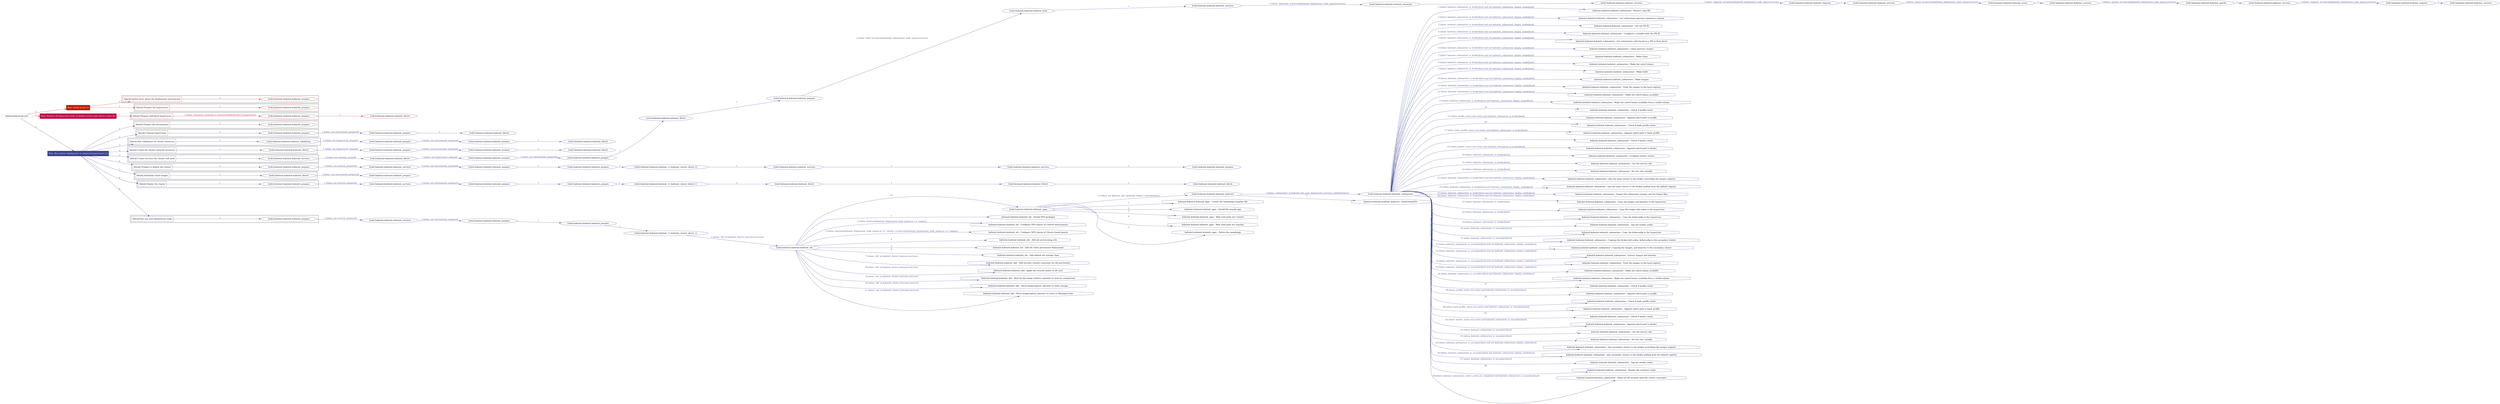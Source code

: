 digraph {
	graph [concentrate=true ordering=in rankdir=LR ratio=fill]
	edge [esep=5 sep=10]
	"kubeinit/playbook.yml" [id=root_node style=dotted]
	play_4885a6a7 [label="Play: Initial setup (1)" color="#c41a08" fontcolor="#ffffff" id=play_4885a6a7 shape=box style=filled tooltip=localhost]
	"kubeinit/playbook.yml" -> play_4885a6a7 [label="1 " color="#c41a08" fontcolor="#c41a08" id=edge_eefbef2d labeltooltip="1 " tooltip="1 "]
	subgraph "kubeinit.kubeinit.kubeinit_prepare" {
		role_62457ce1 [label="[role] kubeinit.kubeinit.kubeinit_prepare" color="#c41a08" id=role_62457ce1 tooltip="kubeinit.kubeinit.kubeinit_prepare"]
	}
	subgraph "kubeinit.kubeinit.kubeinit_prepare" {
		role_7fd44998 [label="[role] kubeinit.kubeinit.kubeinit_prepare" color="#c41a08" id=role_7fd44998 tooltip="kubeinit.kubeinit.kubeinit_prepare"]
	}
	subgraph "Play: Initial setup (1)" {
		play_4885a6a7 -> block_0ab85f4b [label=1 color="#c41a08" fontcolor="#c41a08" id=edge_c2ba2bc7 labeltooltip=1 tooltip=1]
		subgraph cluster_block_0ab85f4b {
			block_0ab85f4b [label="[block] Gather facts about the deployment environment" color="#c41a08" id=block_0ab85f4b labeltooltip="Gather facts about the deployment environment" shape=box tooltip="Gather facts about the deployment environment"]
			block_0ab85f4b -> role_62457ce1 [label="1 " color="#c41a08" fontcolor="#c41a08" id=edge_e8f9a7a1 labeltooltip="1 " tooltip="1 "]
		}
		play_4885a6a7 -> block_87bdbcb9 [label=2 color="#c41a08" fontcolor="#c41a08" id=edge_a642b456 labeltooltip=2 tooltip=2]
		subgraph cluster_block_87bdbcb9 {
			block_87bdbcb9 [label="[block] Prepare the hypervisors" color="#c41a08" id=block_87bdbcb9 labeltooltip="Prepare the hypervisors" shape=box tooltip="Prepare the hypervisors"]
			block_87bdbcb9 -> role_7fd44998 [label="1 " color="#c41a08" fontcolor="#c41a08" id=edge_c61f481f labeltooltip="1 " tooltip="1 "]
		}
	}
	play_2a9528cc [label="Play: Prepare all hypervisor hosts to deploy service and cluster nodes (0)" color="#c00c48" fontcolor="#ffffff" id=play_2a9528cc shape=box style=filled tooltip="Play: Prepare all hypervisor hosts to deploy service and cluster nodes (0)"]
	"kubeinit/playbook.yml" -> play_2a9528cc [label="2 " color="#c00c48" fontcolor="#c00c48" id=edge_fcbfdd30 labeltooltip="2 " tooltip="2 "]
	subgraph "kubeinit.kubeinit.kubeinit_libvirt" {
		role_5cea35e1 [label="[role] kubeinit.kubeinit.kubeinit_libvirt" color="#c00c48" id=role_5cea35e1 tooltip="kubeinit.kubeinit.kubeinit_libvirt"]
	}
	subgraph "kubeinit.kubeinit.kubeinit_prepare" {
		role_7405c740 [label="[role] kubeinit.kubeinit.kubeinit_prepare" color="#c00c48" id=role_7405c740 tooltip="kubeinit.kubeinit.kubeinit_prepare"]
		role_7405c740 -> role_5cea35e1 [label="1 " color="#c00c48" fontcolor="#c00c48" id=edge_76957911 labeltooltip="1 " tooltip="1 "]
	}
	subgraph "Play: Prepare all hypervisor hosts to deploy service and cluster nodes (0)" {
		play_2a9528cc -> block_92250f14 [label=1 color="#c00c48" fontcolor="#c00c48" id=edge_c8fd99b4 labeltooltip=1 tooltip=1]
		subgraph cluster_block_92250f14 {
			block_92250f14 [label="[block] Prepare individual hypervisors" color="#c00c48" id=block_92250f14 labeltooltip="Prepare individual hypervisors" shape=box tooltip="Prepare individual hypervisors"]
			block_92250f14 -> role_7405c740 [label="1 [when: inventory_hostname in hostvars['kubeinit-facts'].hypervisors]" color="#c00c48" fontcolor="#c00c48" id=edge_91960c81 labeltooltip="1 [when: inventory_hostname in hostvars['kubeinit-facts'].hypervisors]" tooltip="1 [when: inventory_hostname in hostvars['kubeinit-facts'].hypervisors]"]
		}
	}
	play_63b3259f [label="Play: Run cluster deployment on prepared hypervisors (1)" color="#3e418e" fontcolor="#ffffff" id=play_63b3259f shape=box style=filled tooltip=localhost]
	"kubeinit/playbook.yml" -> play_63b3259f [label="3 " color="#3e418e" fontcolor="#3e418e" id=edge_a663a265 labeltooltip="3 " tooltip="3 "]
	subgraph "kubeinit.kubeinit.kubeinit_prepare" {
		role_f476e305 [label="[role] kubeinit.kubeinit.kubeinit_prepare" color="#3e418e" id=role_f476e305 tooltip="kubeinit.kubeinit.kubeinit_prepare"]
	}
	subgraph "kubeinit.kubeinit.kubeinit_libvirt" {
		role_6b2a2ba2 [label="[role] kubeinit.kubeinit.kubeinit_libvirt" color="#3e418e" id=role_6b2a2ba2 tooltip="kubeinit.kubeinit.kubeinit_libvirt"]
	}
	subgraph "kubeinit.kubeinit.kubeinit_prepare" {
		role_2205c229 [label="[role] kubeinit.kubeinit.kubeinit_prepare" color="#3e418e" id=role_2205c229 tooltip="kubeinit.kubeinit.kubeinit_prepare"]
		role_2205c229 -> role_6b2a2ba2 [label="1 " color="#3e418e" fontcolor="#3e418e" id=edge_70d58530 labeltooltip="1 " tooltip="1 "]
	}
	subgraph "kubeinit.kubeinit.kubeinit_prepare" {
		role_f4ccc7d3 [label="[role] kubeinit.kubeinit.kubeinit_prepare" color="#3e418e" id=role_f4ccc7d3 tooltip="kubeinit.kubeinit.kubeinit_prepare"]
		role_f4ccc7d3 -> role_2205c229 [label="1 [when: not environment_prepared]" color="#3e418e" fontcolor="#3e418e" id=edge_2407f02c labeltooltip="1 [when: not environment_prepared]" tooltip="1 [when: not environment_prepared]"]
	}
	subgraph "kubeinit.kubeinit.kubeinit_libvirt" {
		role_d00ccbd7 [label="[role] kubeinit.kubeinit.kubeinit_libvirt" color="#3e418e" id=role_d00ccbd7 tooltip="kubeinit.kubeinit.kubeinit_libvirt"]
	}
	subgraph "kubeinit.kubeinit.kubeinit_prepare" {
		role_72b0b1e8 [label="[role] kubeinit.kubeinit.kubeinit_prepare" color="#3e418e" id=role_72b0b1e8 tooltip="kubeinit.kubeinit.kubeinit_prepare"]
		role_72b0b1e8 -> role_d00ccbd7 [label="1 " color="#3e418e" fontcolor="#3e418e" id=edge_91eac6d8 labeltooltip="1 " tooltip="1 "]
	}
	subgraph "kubeinit.kubeinit.kubeinit_prepare" {
		role_0d6e54f4 [label="[role] kubeinit.kubeinit.kubeinit_prepare" color="#3e418e" id=role_0d6e54f4 tooltip="kubeinit.kubeinit.kubeinit_prepare"]
		role_0d6e54f4 -> role_72b0b1e8 [label="1 [when: not environment_prepared]" color="#3e418e" fontcolor="#3e418e" id=edge_16235657 labeltooltip="1 [when: not environment_prepared]" tooltip="1 [when: not environment_prepared]"]
	}
	subgraph "kubeinit.kubeinit.kubeinit_validations" {
		role_97f6575f [label="[role] kubeinit.kubeinit.kubeinit_validations" color="#3e418e" id=role_97f6575f tooltip="kubeinit.kubeinit.kubeinit_validations"]
		role_97f6575f -> role_0d6e54f4 [label="1 [when: not hypervisors_cleaned]" color="#3e418e" fontcolor="#3e418e" id=edge_e83fc972 labeltooltip="1 [when: not hypervisors_cleaned]" tooltip="1 [when: not hypervisors_cleaned]"]
	}
	subgraph "kubeinit.kubeinit.kubeinit_libvirt" {
		role_2fb72cfe [label="[role] kubeinit.kubeinit.kubeinit_libvirt" color="#3e418e" id=role_2fb72cfe tooltip="kubeinit.kubeinit.kubeinit_libvirt"]
	}
	subgraph "kubeinit.kubeinit.kubeinit_prepare" {
		role_6df89145 [label="[role] kubeinit.kubeinit.kubeinit_prepare" color="#3e418e" id=role_6df89145 tooltip="kubeinit.kubeinit.kubeinit_prepare"]
		role_6df89145 -> role_2fb72cfe [label="1 " color="#3e418e" fontcolor="#3e418e" id=edge_7589895c labeltooltip="1 " tooltip="1 "]
	}
	subgraph "kubeinit.kubeinit.kubeinit_prepare" {
		role_496debd2 [label="[role] kubeinit.kubeinit.kubeinit_prepare" color="#3e418e" id=role_496debd2 tooltip="kubeinit.kubeinit.kubeinit_prepare"]
		role_496debd2 -> role_6df89145 [label="1 [when: not environment_prepared]" color="#3e418e" fontcolor="#3e418e" id=edge_7e8be154 labeltooltip="1 [when: not environment_prepared]" tooltip="1 [when: not environment_prepared]"]
	}
	subgraph "kubeinit.kubeinit.kubeinit_libvirt" {
		role_a05a9e9d [label="[role] kubeinit.kubeinit.kubeinit_libvirt" color="#3e418e" id=role_a05a9e9d tooltip="kubeinit.kubeinit.kubeinit_libvirt"]
		role_a05a9e9d -> role_496debd2 [label="1 [when: not hypervisors_cleaned]" color="#3e418e" fontcolor="#3e418e" id=edge_3cf8a474 labeltooltip="1 [when: not hypervisors_cleaned]" tooltip="1 [when: not hypervisors_cleaned]"]
	}
	subgraph "kubeinit.kubeinit.kubeinit_services" {
		role_c943fd8d [label="[role] kubeinit.kubeinit.kubeinit_services" color="#3e418e" id=role_c943fd8d tooltip="kubeinit.kubeinit.kubeinit_services"]
	}
	subgraph "kubeinit.kubeinit.kubeinit_registry" {
		role_f0657025 [label="[role] kubeinit.kubeinit.kubeinit_registry" color="#3e418e" id=role_f0657025 tooltip="kubeinit.kubeinit.kubeinit_registry"]
		role_f0657025 -> role_c943fd8d [label="1 " color="#3e418e" fontcolor="#3e418e" id=edge_ab38af5a labeltooltip="1 " tooltip="1 "]
	}
	subgraph "kubeinit.kubeinit.kubeinit_services" {
		role_aa163a24 [label="[role] kubeinit.kubeinit.kubeinit_services" color="#3e418e" id=role_aa163a24 tooltip="kubeinit.kubeinit.kubeinit_services"]
		role_aa163a24 -> role_f0657025 [label="1 [when: 'registry' in hostvars[kubeinit_deployment_node_name].services]" color="#3e418e" fontcolor="#3e418e" id=edge_dc91b588 labeltooltip="1 [when: 'registry' in hostvars[kubeinit_deployment_node_name].services]" tooltip="1 [when: 'registry' in hostvars[kubeinit_deployment_node_name].services]"]
	}
	subgraph "kubeinit.kubeinit.kubeinit_apache" {
		role_bbb2be03 [label="[role] kubeinit.kubeinit.kubeinit_apache" color="#3e418e" id=role_bbb2be03 tooltip="kubeinit.kubeinit.kubeinit_apache"]
		role_bbb2be03 -> role_aa163a24 [label="1 " color="#3e418e" fontcolor="#3e418e" id=edge_c7b952da labeltooltip="1 " tooltip="1 "]
	}
	subgraph "kubeinit.kubeinit.kubeinit_services" {
		role_5fb061b7 [label="[role] kubeinit.kubeinit.kubeinit_services" color="#3e418e" id=role_5fb061b7 tooltip="kubeinit.kubeinit.kubeinit_services"]
		role_5fb061b7 -> role_bbb2be03 [label="1 [when: 'apache' in hostvars[kubeinit_deployment_node_name].services]" color="#3e418e" fontcolor="#3e418e" id=edge_d747b972 labeltooltip="1 [when: 'apache' in hostvars[kubeinit_deployment_node_name].services]" tooltip="1 [when: 'apache' in hostvars[kubeinit_deployment_node_name].services]"]
	}
	subgraph "kubeinit.kubeinit.kubeinit_nexus" {
		role_d887ac38 [label="[role] kubeinit.kubeinit.kubeinit_nexus" color="#3e418e" id=role_d887ac38 tooltip="kubeinit.kubeinit.kubeinit_nexus"]
		role_d887ac38 -> role_5fb061b7 [label="1 " color="#3e418e" fontcolor="#3e418e" id=edge_03f88082 labeltooltip="1 " tooltip="1 "]
	}
	subgraph "kubeinit.kubeinit.kubeinit_services" {
		role_b0671910 [label="[role] kubeinit.kubeinit.kubeinit_services" color="#3e418e" id=role_b0671910 tooltip="kubeinit.kubeinit.kubeinit_services"]
		role_b0671910 -> role_d887ac38 [label="1 [when: 'nexus' in hostvars[kubeinit_deployment_node_name].services]" color="#3e418e" fontcolor="#3e418e" id=edge_95b28b1d labeltooltip="1 [when: 'nexus' in hostvars[kubeinit_deployment_node_name].services]" tooltip="1 [when: 'nexus' in hostvars[kubeinit_deployment_node_name].services]"]
	}
	subgraph "kubeinit.kubeinit.kubeinit_haproxy" {
		role_f1c09d63 [label="[role] kubeinit.kubeinit.kubeinit_haproxy" color="#3e418e" id=role_f1c09d63 tooltip="kubeinit.kubeinit.kubeinit_haproxy"]
		role_f1c09d63 -> role_b0671910 [label="1 " color="#3e418e" fontcolor="#3e418e" id=edge_c1852c4d labeltooltip="1 " tooltip="1 "]
	}
	subgraph "kubeinit.kubeinit.kubeinit_services" {
		role_5298908b [label="[role] kubeinit.kubeinit.kubeinit_services" color="#3e418e" id=role_5298908b tooltip="kubeinit.kubeinit.kubeinit_services"]
		role_5298908b -> role_f1c09d63 [label="1 [when: 'haproxy' in hostvars[kubeinit_deployment_node_name].services]" color="#3e418e" fontcolor="#3e418e" id=edge_c5101bdd labeltooltip="1 [when: 'haproxy' in hostvars[kubeinit_deployment_node_name].services]" tooltip="1 [when: 'haproxy' in hostvars[kubeinit_deployment_node_name].services]"]
	}
	subgraph "kubeinit.kubeinit.kubeinit_dnsmasq" {
		role_509da442 [label="[role] kubeinit.kubeinit.kubeinit_dnsmasq" color="#3e418e" id=role_509da442 tooltip="kubeinit.kubeinit.kubeinit_dnsmasq"]
		role_509da442 -> role_5298908b [label="1 " color="#3e418e" fontcolor="#3e418e" id=edge_923b1054 labeltooltip="1 " tooltip="1 "]
	}
	subgraph "kubeinit.kubeinit.kubeinit_services" {
		role_a73340e3 [label="[role] kubeinit.kubeinit.kubeinit_services" color="#3e418e" id=role_a73340e3 tooltip="kubeinit.kubeinit.kubeinit_services"]
		role_a73340e3 -> role_509da442 [label="1 [when: 'dnsmasq' in hostvars[kubeinit_deployment_node_name].services]" color="#3e418e" fontcolor="#3e418e" id=edge_be56f15d labeltooltip="1 [when: 'dnsmasq' in hostvars[kubeinit_deployment_node_name].services]" tooltip="1 [when: 'dnsmasq' in hostvars[kubeinit_deployment_node_name].services]"]
	}
	subgraph "kubeinit.kubeinit.kubeinit_bind" {
		role_abc8ebf2 [label="[role] kubeinit.kubeinit.kubeinit_bind" color="#3e418e" id=role_abc8ebf2 tooltip="kubeinit.kubeinit.kubeinit_bind"]
		role_abc8ebf2 -> role_a73340e3 [label="1 " color="#3e418e" fontcolor="#3e418e" id=edge_67ca6296 labeltooltip="1 " tooltip="1 "]
	}
	subgraph "kubeinit.kubeinit.kubeinit_prepare" {
		role_a999a5ac [label="[role] kubeinit.kubeinit.kubeinit_prepare" color="#3e418e" id=role_a999a5ac tooltip="kubeinit.kubeinit.kubeinit_prepare"]
		role_a999a5ac -> role_abc8ebf2 [label="1 [when: 'bind' in hostvars[kubeinit_deployment_node_name].services]" color="#3e418e" fontcolor="#3e418e" id=edge_5f309908 labeltooltip="1 [when: 'bind' in hostvars[kubeinit_deployment_node_name].services]" tooltip="1 [when: 'bind' in hostvars[kubeinit_deployment_node_name].services]"]
	}
	subgraph "kubeinit.kubeinit.kubeinit_libvirt" {
		role_ba917258 [label="[role] kubeinit.kubeinit.kubeinit_libvirt" color="#3e418e" id=role_ba917258 tooltip="kubeinit.kubeinit.kubeinit_libvirt"]
		role_ba917258 -> role_a999a5ac [label="1 " color="#3e418e" fontcolor="#3e418e" id=edge_7d916f1a labeltooltip="1 " tooltip="1 "]
	}
	subgraph "kubeinit.kubeinit.kubeinit_prepare" {
		role_c9121f37 [label="[role] kubeinit.kubeinit.kubeinit_prepare" color="#3e418e" id=role_c9121f37 tooltip="kubeinit.kubeinit.kubeinit_prepare"]
		role_c9121f37 -> role_ba917258 [label="1 " color="#3e418e" fontcolor="#3e418e" id=edge_f34efaee labeltooltip="1 " tooltip="1 "]
	}
	subgraph "kubeinit.kubeinit.kubeinit_prepare" {
		role_c6875ddb [label="[role] kubeinit.kubeinit.kubeinit_prepare" color="#3e418e" id=role_c6875ddb tooltip="kubeinit.kubeinit.kubeinit_prepare"]
		role_c6875ddb -> role_c9121f37 [label="1 [when: not environment_prepared]" color="#3e418e" fontcolor="#3e418e" id=edge_b5c96422 labeltooltip="1 [when: not environment_prepared]" tooltip="1 [when: not environment_prepared]"]
	}
	subgraph "kubeinit.kubeinit.kubeinit_libvirt" {
		role_2bf2f78b [label="[role] kubeinit.kubeinit.kubeinit_libvirt" color="#3e418e" id=role_2bf2f78b tooltip="kubeinit.kubeinit.kubeinit_libvirt"]
		role_2bf2f78b -> role_c6875ddb [label="1 [when: not hypervisors_cleaned]" color="#3e418e" fontcolor="#3e418e" id=edge_700cf305 labeltooltip="1 [when: not hypervisors_cleaned]" tooltip="1 [when: not hypervisors_cleaned]"]
	}
	subgraph "kubeinit.kubeinit.kubeinit_services" {
		role_ee791116 [label="[role] kubeinit.kubeinit.kubeinit_services" color="#3e418e" id=role_ee791116 tooltip="kubeinit.kubeinit.kubeinit_services"]
		role_ee791116 -> role_2bf2f78b [label="1 [when: not network_created]" color="#3e418e" fontcolor="#3e418e" id=edge_d787653c labeltooltip="1 [when: not network_created]" tooltip="1 [when: not network_created]"]
	}
	subgraph "kubeinit.kubeinit.kubeinit_prepare" {
		role_0be7ed50 [label="[role] kubeinit.kubeinit.kubeinit_prepare" color="#3e418e" id=role_0be7ed50 tooltip="kubeinit.kubeinit.kubeinit_prepare"]
	}
	subgraph "kubeinit.kubeinit.kubeinit_services" {
		role_f0369c7f [label="[role] kubeinit.kubeinit.kubeinit_services" color="#3e418e" id=role_f0369c7f tooltip="kubeinit.kubeinit.kubeinit_services"]
		role_f0369c7f -> role_0be7ed50 [label="1 " color="#3e418e" fontcolor="#3e418e" id=edge_9880be6a labeltooltip="1 " tooltip="1 "]
	}
	subgraph "kubeinit.kubeinit.kubeinit_services" {
		role_b089f2f8 [label="[role] kubeinit.kubeinit.kubeinit_services" color="#3e418e" id=role_b089f2f8 tooltip="kubeinit.kubeinit.kubeinit_services"]
		role_b089f2f8 -> role_f0369c7f [label="1 " color="#3e418e" fontcolor="#3e418e" id=edge_20bd54e0 labeltooltip="1 " tooltip="1 "]
	}
	subgraph "kubeinit.kubeinit.kubeinit_{{ kubeinit_cluster_distro }}" {
		role_256aa09d [label="[role] kubeinit.kubeinit.kubeinit_{{ kubeinit_cluster_distro }}" color="#3e418e" id=role_256aa09d tooltip="kubeinit.kubeinit.kubeinit_{{ kubeinit_cluster_distro }}"]
		role_256aa09d -> role_b089f2f8 [label="1 " color="#3e418e" fontcolor="#3e418e" id=edge_7de2bf7a labeltooltip="1 " tooltip="1 "]
	}
	subgraph "kubeinit.kubeinit.kubeinit_prepare" {
		role_25734f53 [label="[role] kubeinit.kubeinit.kubeinit_prepare" color="#3e418e" id=role_25734f53 tooltip="kubeinit.kubeinit.kubeinit_prepare"]
		role_25734f53 -> role_256aa09d [label="1 " color="#3e418e" fontcolor="#3e418e" id=edge_0a742a71 labeltooltip="1 " tooltip="1 "]
	}
	subgraph "kubeinit.kubeinit.kubeinit_prepare" {
		role_1dbca2cb [label="[role] kubeinit.kubeinit.kubeinit_prepare" color="#3e418e" id=role_1dbca2cb tooltip="kubeinit.kubeinit.kubeinit_prepare"]
		role_1dbca2cb -> role_25734f53 [label="1 " color="#3e418e" fontcolor="#3e418e" id=edge_2ec1dbc1 labeltooltip="1 " tooltip="1 "]
	}
	subgraph "kubeinit.kubeinit.kubeinit_services" {
		role_d94f60d9 [label="[role] kubeinit.kubeinit.kubeinit_services" color="#3e418e" id=role_d94f60d9 tooltip="kubeinit.kubeinit.kubeinit_services"]
		role_d94f60d9 -> role_1dbca2cb [label="1 [when: not environment_prepared]" color="#3e418e" fontcolor="#3e418e" id=edge_a4860b44 labeltooltip="1 [when: not environment_prepared]" tooltip="1 [when: not environment_prepared]"]
	}
	subgraph "kubeinit.kubeinit.kubeinit_prepare" {
		role_d5c3c53c [label="[role] kubeinit.kubeinit.kubeinit_prepare" color="#3e418e" id=role_d5c3c53c tooltip="kubeinit.kubeinit.kubeinit_prepare"]
		role_d5c3c53c -> role_d94f60d9 [label="1 [when: not services_prepared]" color="#3e418e" fontcolor="#3e418e" id=edge_28532bcf labeltooltip="1 [when: not services_prepared]" tooltip="1 [when: not services_prepared]"]
	}
	subgraph "kubeinit.kubeinit.kubeinit_prepare" {
		role_467beb30 [label="[role] kubeinit.kubeinit.kubeinit_prepare" color="#3e418e" id=role_467beb30 tooltip="kubeinit.kubeinit.kubeinit_prepare"]
	}
	subgraph "kubeinit.kubeinit.kubeinit_libvirt" {
		role_41f66b4b [label="[role] kubeinit.kubeinit.kubeinit_libvirt" color="#3e418e" id=role_41f66b4b tooltip="kubeinit.kubeinit.kubeinit_libvirt"]
		role_41f66b4b -> role_467beb30 [label="1 [when: not environment_prepared]" color="#3e418e" fontcolor="#3e418e" id=edge_80b265a1 labeltooltip="1 [when: not environment_prepared]" tooltip="1 [when: not environment_prepared]"]
	}
	subgraph "kubeinit.kubeinit.kubeinit_libvirt" {
		role_91e39568 [label="[role] kubeinit.kubeinit.kubeinit_libvirt" color="#3e418e" id=role_91e39568 tooltip="kubeinit.kubeinit.kubeinit_libvirt"]
	}
	subgraph "kubeinit.kubeinit.kubeinit_libvirt" {
		role_915b49b8 [label="[role] kubeinit.kubeinit.kubeinit_libvirt" color="#3e418e" id=role_915b49b8 tooltip="kubeinit.kubeinit.kubeinit_libvirt"]
		role_915b49b8 -> role_91e39568 [label="1 " color="#3e418e" fontcolor="#3e418e" id=edge_c4f9ca69 labeltooltip="1 " tooltip="1 "]
	}
	subgraph "kubeinit.kubeinit.kubeinit_libvirt" {
		role_5bec17cd [label="[role] kubeinit.kubeinit.kubeinit_libvirt" color="#3e418e" id=role_5bec17cd tooltip="kubeinit.kubeinit.kubeinit_libvirt"]
		role_5bec17cd -> role_915b49b8 [label="1 " color="#3e418e" fontcolor="#3e418e" id=edge_87f3a065 labeltooltip="1 " tooltip="1 "]
	}
	subgraph "kubeinit.kubeinit.kubeinit_{{ kubeinit_cluster_distro }}" {
		role_66abbb70 [label="[role] kubeinit.kubeinit.kubeinit_{{ kubeinit_cluster_distro }}" color="#3e418e" id=role_66abbb70 tooltip="kubeinit.kubeinit.kubeinit_{{ kubeinit_cluster_distro }}"]
		role_66abbb70 -> role_5bec17cd [label="1 " color="#3e418e" fontcolor="#3e418e" id=edge_3b09befb labeltooltip="1 " tooltip="1 "]
	}
	subgraph "kubeinit.kubeinit.kubeinit_prepare" {
		role_5700a167 [label="[role] kubeinit.kubeinit.kubeinit_prepare" color="#3e418e" id=role_5700a167 tooltip="kubeinit.kubeinit.kubeinit_prepare"]
		role_5700a167 -> role_66abbb70 [label="1 " color="#3e418e" fontcolor="#3e418e" id=edge_ebf24c29 labeltooltip="1 " tooltip="1 "]
	}
	subgraph "kubeinit.kubeinit.kubeinit_prepare" {
		role_00833a19 [label="[role] kubeinit.kubeinit.kubeinit_prepare" color="#3e418e" id=role_00833a19 tooltip="kubeinit.kubeinit.kubeinit_prepare"]
		role_00833a19 -> role_5700a167 [label="1 " color="#3e418e" fontcolor="#3e418e" id=edge_aac15bf2 labeltooltip="1 " tooltip="1 "]
	}
	subgraph "kubeinit.kubeinit.kubeinit_services" {
		role_cedf95b9 [label="[role] kubeinit.kubeinit.kubeinit_services" color="#3e418e" id=role_cedf95b9 tooltip="kubeinit.kubeinit.kubeinit_services"]
		role_cedf95b9 -> role_00833a19 [label="1 [when: not environment_prepared]" color="#3e418e" fontcolor="#3e418e" id=edge_202fbfc7 labeltooltip="1 [when: not environment_prepared]" tooltip="1 [when: not environment_prepared]"]
	}
	subgraph "kubeinit.kubeinit.kubeinit_prepare" {
		role_f39a4adf [label="[role] kubeinit.kubeinit.kubeinit_prepare" color="#3e418e" id=role_f39a4adf tooltip="kubeinit.kubeinit.kubeinit_prepare"]
		role_f39a4adf -> role_cedf95b9 [label="1 [when: not services_prepared]" color="#3e418e" fontcolor="#3e418e" id=edge_c0ef3302 labeltooltip="1 [when: not services_prepared]" tooltip="1 [when: not services_prepared]"]
	}
	subgraph "kubeinit.kubeinit.kubeinit_submariner" {
		role_bf29f342 [label="[role] kubeinit.kubeinit.kubeinit_submariner" color="#3e418e" id=role_bf29f342 tooltip="kubeinit.kubeinit.kubeinit_submariner"]
		task_ee85e9e8 [label="kubeinit.kubeinit.kubeinit_submariner : Remove repo file" color="#3e418e" id=task_ee85e9e8 shape=octagon tooltip="kubeinit.kubeinit.kubeinit_submariner : Remove repo file"]
		role_bf29f342 -> task_ee85e9e8 [label="1 [when: kubeinit_submariner_is_broker|bool and not kubeinit_submariner_deploy_stable|bool]" color="#3e418e" fontcolor="#3e418e" id=edge_6a4cbceb labeltooltip="1 [when: kubeinit_submariner_is_broker|bool and not kubeinit_submariner_deploy_stable|bool]" tooltip="1 [when: kubeinit_submariner_is_broker|bool and not kubeinit_submariner_deploy_stable|bool]"]
		task_60ecc6ed [label="kubeinit.kubeinit.kubeinit_submariner : Get submariner-operator repository content" color="#3e418e" id=task_60ecc6ed shape=octagon tooltip="kubeinit.kubeinit.kubeinit_submariner : Get submariner-operator repository content"]
		role_bf29f342 -> task_60ecc6ed [label="2 [when: kubeinit_submariner_is_broker|bool and not kubeinit_submariner_deploy_stable|bool]" color="#3e418e" fontcolor="#3e418e" id=edge_e4ae4452 labeltooltip="2 [when: kubeinit_submariner_is_broker|bool and not kubeinit_submariner_deploy_stable|bool]" tooltip="2 [when: kubeinit_submariner_is_broker|bool and not kubeinit_submariner_deploy_stable|bool]"]
		task_e49eb4d3 [label="kubeinit.kubeinit.kubeinit_submariner : Get the PR ID" color="#3e418e" id=task_e49eb4d3 shape=octagon tooltip="kubeinit.kubeinit.kubeinit_submariner : Get the PR ID"]
		role_bf29f342 -> task_e49eb4d3 [label="3 [when: kubeinit_submariner_is_broker|bool and not kubeinit_submariner_deploy_stable|bool]" color="#3e418e" fontcolor="#3e418e" id=edge_2afb6840 labeltooltip="3 [when: kubeinit_submariner_is_broker|bool and not kubeinit_submariner_deploy_stable|bool]" tooltip="3 [when: kubeinit_submariner_is_broker|bool and not kubeinit_submariner_deploy_stable|bool]"]
		task_19069fb3 [label="kubeinit.kubeinit.kubeinit_submariner : Configure a variable with the PR ID" color="#3e418e" id=task_19069fb3 shape=octagon tooltip="kubeinit.kubeinit.kubeinit_submariner : Configure a variable with the PR ID"]
		role_bf29f342 -> task_19069fb3 [label="4 [when: kubeinit_submariner_is_broker|bool and not kubeinit_submariner_deploy_stable|bool]" color="#3e418e" fontcolor="#3e418e" id=edge_509f43d2 labeltooltip="4 [when: kubeinit_submariner_is_broker|bool and not kubeinit_submariner_deploy_stable|bool]" tooltip="4 [when: kubeinit_submariner_is_broker|bool and not kubeinit_submariner_deploy_stable|bool]"]
		task_97ec1b25 [label="kubeinit.kubeinit.kubeinit_submariner : Get submariner code based on a PR or from devel" color="#3e418e" id=task_97ec1b25 shape=octagon tooltip="kubeinit.kubeinit.kubeinit_submariner : Get submariner code based on a PR or from devel"]
		role_bf29f342 -> task_97ec1b25 [label="5 [when: kubeinit_submariner_is_broker|bool and not kubeinit_submariner_deploy_stable|bool]" color="#3e418e" fontcolor="#3e418e" id=edge_d35a54be labeltooltip="5 [when: kubeinit_submariner_is_broker|bool and not kubeinit_submariner_deploy_stable|bool]" tooltip="5 [when: kubeinit_submariner_is_broker|bool and not kubeinit_submariner_deploy_stable|bool]"]
		task_4660d3ea [label="kubeinit.kubeinit.kubeinit_submariner : Clean previous images" color="#3e418e" id=task_4660d3ea shape=octagon tooltip="kubeinit.kubeinit.kubeinit_submariner : Clean previous images"]
		role_bf29f342 -> task_4660d3ea [label="6 [when: kubeinit_submariner_is_broker|bool and not kubeinit_submariner_deploy_stable|bool]" color="#3e418e" fontcolor="#3e418e" id=edge_17c822a1 labeltooltip="6 [when: kubeinit_submariner_is_broker|bool and not kubeinit_submariner_deploy_stable|bool]" tooltip="6 [when: kubeinit_submariner_is_broker|bool and not kubeinit_submariner_deploy_stable|bool]"]
		task_34e6c799 [label="kubeinit.kubeinit.kubeinit_submariner : Make clean" color="#3e418e" id=task_34e6c799 shape=octagon tooltip="kubeinit.kubeinit.kubeinit_submariner : Make clean"]
		role_bf29f342 -> task_34e6c799 [label="7 [when: kubeinit_submariner_is_broker|bool and not kubeinit_submariner_deploy_stable|bool]" color="#3e418e" fontcolor="#3e418e" id=edge_6773071e labeltooltip="7 [when: kubeinit_submariner_is_broker|bool and not kubeinit_submariner_deploy_stable|bool]" tooltip="7 [when: kubeinit_submariner_is_broker|bool and not kubeinit_submariner_deploy_stable|bool]"]
		task_e7dd0301 [label="kubeinit.kubeinit.kubeinit_submariner : Make the subctl binary" color="#3e418e" id=task_e7dd0301 shape=octagon tooltip="kubeinit.kubeinit.kubeinit_submariner : Make the subctl binary"]
		role_bf29f342 -> task_e7dd0301 [label="8 [when: kubeinit_submariner_is_broker|bool and not kubeinit_submariner_deploy_stable|bool]" color="#3e418e" fontcolor="#3e418e" id=edge_8d8049b2 labeltooltip="8 [when: kubeinit_submariner_is_broker|bool and not kubeinit_submariner_deploy_stable|bool]" tooltip="8 [when: kubeinit_submariner_is_broker|bool and not kubeinit_submariner_deploy_stable|bool]"]
		task_6d23ceaa [label="kubeinit.kubeinit.kubeinit_submariner : Make build" color="#3e418e" id=task_6d23ceaa shape=octagon tooltip="kubeinit.kubeinit.kubeinit_submariner : Make build"]
		role_bf29f342 -> task_6d23ceaa [label="9 [when: kubeinit_submariner_is_broker|bool and not kubeinit_submariner_deploy_stable|bool]" color="#3e418e" fontcolor="#3e418e" id=edge_63638f6d labeltooltip="9 [when: kubeinit_submariner_is_broker|bool and not kubeinit_submariner_deploy_stable|bool]" tooltip="9 [when: kubeinit_submariner_is_broker|bool and not kubeinit_submariner_deploy_stable|bool]"]
		task_9e280cc7 [label="kubeinit.kubeinit.kubeinit_submariner : Make images" color="#3e418e" id=task_9e280cc7 shape=octagon tooltip="kubeinit.kubeinit.kubeinit_submariner : Make images"]
		role_bf29f342 -> task_9e280cc7 [label="10 [when: kubeinit_submariner_is_broker|bool and not kubeinit_submariner_deploy_stable|bool]" color="#3e418e" fontcolor="#3e418e" id=edge_5f6054c6 labeltooltip="10 [when: kubeinit_submariner_is_broker|bool and not kubeinit_submariner_deploy_stable|bool]" tooltip="10 [when: kubeinit_submariner_is_broker|bool and not kubeinit_submariner_deploy_stable|bool]"]
		task_fb76bf8e [label="kubeinit.kubeinit.kubeinit_submariner : Push the images to the local registry" color="#3e418e" id=task_fb76bf8e shape=octagon tooltip="kubeinit.kubeinit.kubeinit_submariner : Push the images to the local registry"]
		role_bf29f342 -> task_fb76bf8e [label="11 [when: kubeinit_submariner_is_broker|bool and not kubeinit_submariner_deploy_stable|bool]" color="#3e418e" fontcolor="#3e418e" id=edge_37b1f315 labeltooltip="11 [when: kubeinit_submariner_is_broker|bool and not kubeinit_submariner_deploy_stable|bool]" tooltip="11 [when: kubeinit_submariner_is_broker|bool and not kubeinit_submariner_deploy_stable|bool]"]
		task_89ed9f26 [label="kubeinit.kubeinit.kubeinit_submariner : Make the subctl binary available" color="#3e418e" id=task_89ed9f26 shape=octagon tooltip="kubeinit.kubeinit.kubeinit_submariner : Make the subctl binary available"]
		role_bf29f342 -> task_89ed9f26 [label="12 [when: kubeinit_submariner_is_broker|bool and not kubeinit_submariner_deploy_stable|bool]" color="#3e418e" fontcolor="#3e418e" id=edge_cba459b9 labeltooltip="12 [when: kubeinit_submariner_is_broker|bool and not kubeinit_submariner_deploy_stable|bool]" tooltip="12 [when: kubeinit_submariner_is_broker|bool and not kubeinit_submariner_deploy_stable|bool]"]
		task_74590280 [label="kubeinit.kubeinit.kubeinit_submariner : Make the subctl binary available from a stable release" color="#3e418e" id=task_74590280 shape=octagon tooltip="kubeinit.kubeinit.kubeinit_submariner : Make the subctl binary available from a stable release"]
		role_bf29f342 -> task_74590280 [label="13 [when: kubeinit_submariner_is_broker|bool and kubeinit_submariner_deploy_stable|bool]" color="#3e418e" fontcolor="#3e418e" id=edge_4c470cce labeltooltip="13 [when: kubeinit_submariner_is_broker|bool and kubeinit_submariner_deploy_stable|bool]" tooltip="13 [when: kubeinit_submariner_is_broker|bool and kubeinit_submariner_deploy_stable|bool]"]
		task_2153e87b [label="kubeinit.kubeinit.kubeinit_submariner : Check if profile exists" color="#3e418e" id=task_2153e87b shape=octagon tooltip="kubeinit.kubeinit.kubeinit_submariner : Check if profile exists"]
		role_bf29f342 -> task_2153e87b [label="14 " color="#3e418e" fontcolor="#3e418e" id=edge_68b87977 labeltooltip="14 " tooltip="14 "]
		task_475a9e86 [label="kubeinit.kubeinit.kubeinit_submariner : Append subctl path to profile" color="#3e418e" id=task_475a9e86 shape=octagon tooltip="kubeinit.kubeinit.kubeinit_submariner : Append subctl path to profile"]
		role_bf29f342 -> task_475a9e86 [label="15 [when: profile_exists.stat.exists and kubeinit_submariner_is_broker|bool]" color="#3e418e" fontcolor="#3e418e" id=edge_84f05cd8 labeltooltip="15 [when: profile_exists.stat.exists and kubeinit_submariner_is_broker|bool]" tooltip="15 [when: profile_exists.stat.exists and kubeinit_submariner_is_broker|bool]"]
		task_565f565d [label="kubeinit.kubeinit.kubeinit_submariner : Check if bash_profile exists" color="#3e418e" id=task_565f565d shape=octagon tooltip="kubeinit.kubeinit.kubeinit_submariner : Check if bash_profile exists"]
		role_bf29f342 -> task_565f565d [label="16 " color="#3e418e" fontcolor="#3e418e" id=edge_770538fe labeltooltip="16 " tooltip="16 "]
		task_4edf92b3 [label="kubeinit.kubeinit.kubeinit_submariner : Append subctl path to bash_profile" color="#3e418e" id=task_4edf92b3 shape=octagon tooltip="kubeinit.kubeinit.kubeinit_submariner : Append subctl path to bash_profile"]
		role_bf29f342 -> task_4edf92b3 [label="17 [when: bash_profile_exists.stat.exists and kubeinit_submariner_is_broker|bool]" color="#3e418e" fontcolor="#3e418e" id=edge_83f87029 labeltooltip="17 [when: bash_profile_exists.stat.exists and kubeinit_submariner_is_broker|bool]" tooltip="17 [when: bash_profile_exists.stat.exists and kubeinit_submariner_is_broker|bool]"]
		task_eb5510dd [label="kubeinit.kubeinit.kubeinit_submariner : Check if bashrc exists" color="#3e418e" id=task_eb5510dd shape=octagon tooltip="kubeinit.kubeinit.kubeinit_submariner : Check if bashrc exists"]
		role_bf29f342 -> task_eb5510dd [label="18 " color="#3e418e" fontcolor="#3e418e" id=edge_cb47bc62 labeltooltip="18 " tooltip="18 "]
		task_3d8cd11b [label="kubeinit.kubeinit.kubeinit_submariner : Append subctl path to bashrc" color="#3e418e" id=task_3d8cd11b shape=octagon tooltip="kubeinit.kubeinit.kubeinit_submariner : Append subctl path to bashrc"]
		role_bf29f342 -> task_3d8cd11b [label="19 [when: bashrc_exists.stat.exists and kubeinit_submariner_is_broker|bool]" color="#3e418e" fontcolor="#3e418e" id=edge_4c9d6d6a labeltooltip="19 [when: bashrc_exists.stat.exists and kubeinit_submariner_is_broker|bool]" tooltip="19 [when: bashrc_exists.stat.exists and kubeinit_submariner_is_broker|bool]"]
		task_3b0cd355 [label="kubeinit.kubeinit.kubeinit_submariner : Configure broker cluster" color="#3e418e" id=task_3b0cd355 shape=octagon tooltip="kubeinit.kubeinit.kubeinit_submariner : Configure broker cluster"]
		role_bf29f342 -> task_3b0cd355 [label="20 [when: kubeinit_submariner_is_broker|bool]" color="#3e418e" fontcolor="#3e418e" id=edge_064c6050 labeltooltip="20 [when: kubeinit_submariner_is_broker|bool]" tooltip="20 [when: kubeinit_submariner_is_broker|bool]"]
		task_6adb08a2 [label="kubeinit.kubeinit.kubeinit_submariner : Get the service cidr" color="#3e418e" id=task_6adb08a2 shape=octagon tooltip="kubeinit.kubeinit.kubeinit_submariner : Get the service cidr"]
		role_bf29f342 -> task_6adb08a2 [label="21 [when: kubeinit_submariner_is_broker|bool]" color="#3e418e" fontcolor="#3e418e" id=edge_5159c3e8 labeltooltip="21 [when: kubeinit_submariner_is_broker|bool]" tooltip="21 [when: kubeinit_submariner_is_broker|bool]"]
		task_2d6629c6 [label="kubeinit.kubeinit.kubeinit_submariner : Set the cidr variable" color="#3e418e" id=task_2d6629c6 shape=octagon tooltip="kubeinit.kubeinit.kubeinit_submariner : Set the cidr variable"]
		role_bf29f342 -> task_2d6629c6 [label="22 [when: kubeinit_submariner_is_broker|bool]" color="#3e418e" fontcolor="#3e418e" id=edge_d1706a90 labeltooltip="22 [when: kubeinit_submariner_is_broker|bool]" tooltip="22 [when: kubeinit_submariner_is_broker|bool]"]
		task_96a93985 [label="kubeinit.kubeinit.kubeinit_submariner : Join the main cluster to the broker overriding the images registry" color="#3e418e" id=task_96a93985 shape=octagon tooltip="kubeinit.kubeinit.kubeinit_submariner : Join the main cluster to the broker overriding the images registry"]
		role_bf29f342 -> task_96a93985 [label="23 [when: kubeinit_submariner_is_broker|bool and not kubeinit_submariner_deploy_stable|bool]" color="#3e418e" fontcolor="#3e418e" id=edge_51089812 labeltooltip="23 [when: kubeinit_submariner_is_broker|bool and not kubeinit_submariner_deploy_stable|bool]" tooltip="23 [when: kubeinit_submariner_is_broker|bool and not kubeinit_submariner_deploy_stable|bool]"]
		task_6af89116 [label="kubeinit.kubeinit.kubeinit_submariner : Join the main cluster to the broker pulling from the default registry" color="#3e418e" id=task_6af89116 shape=octagon tooltip="kubeinit.kubeinit.kubeinit_submariner : Join the main cluster to the broker pulling from the default registry"]
		role_bf29f342 -> task_6af89116 [label="24 [when: kubeinit_submariner_is_broker|bool and kubeinit_submariner_deploy_stable|bool]" color="#3e418e" fontcolor="#3e418e" id=edge_2c0bc0f2 labeltooltip="24 [when: kubeinit_submariner_is_broker|bool and kubeinit_submariner_deploy_stable|bool]" tooltip="24 [when: kubeinit_submariner_is_broker|bool and kubeinit_submariner_deploy_stable|bool]"]
		task_ee9d539f [label="kubeinit.kubeinit.kubeinit_submariner : Export the submariner images and the binary files" color="#3e418e" id=task_ee9d539f shape=octagon tooltip="kubeinit.kubeinit.kubeinit_submariner : Export the submariner images and the binary files"]
		role_bf29f342 -> task_ee9d539f [label="25 [when: kubeinit_submariner_is_broker|bool and not kubeinit_submariner_deploy_stable|bool]" color="#3e418e" fontcolor="#3e418e" id=edge_586b1e58 labeltooltip="25 [when: kubeinit_submariner_is_broker|bool and not kubeinit_submariner_deploy_stable|bool]" tooltip="25 [when: kubeinit_submariner_is_broker|bool and not kubeinit_submariner_deploy_stable|bool]"]
		task_3ebb183f [label="kubeinit.kubeinit.kubeinit_submariner : Copy the images and binaries to the hypervisor" color="#3e418e" id=task_3ebb183f shape=octagon tooltip="kubeinit.kubeinit.kubeinit_submariner : Copy the images and binaries to the hypervisor"]
		role_bf29f342 -> task_3ebb183f [label="26 [when: kubeinit_submariner_is_broker|bool and not kubeinit_submariner_deploy_stable|bool]" color="#3e418e" fontcolor="#3e418e" id=edge_ce7677f7 labeltooltip="26 [when: kubeinit_submariner_is_broker|bool and not kubeinit_submariner_deploy_stable|bool]" tooltip="26 [when: kubeinit_submariner_is_broker|bool and not kubeinit_submariner_deploy_stable|bool]"]
		task_430f1e50 [label="kubeinit.kubeinit.kubeinit_submariner : Copy the broker-info.subm to the hypervisor" color="#3e418e" id=task_430f1e50 shape=octagon tooltip="kubeinit.kubeinit.kubeinit_submariner : Copy the broker-info.subm to the hypervisor"]
		role_bf29f342 -> task_430f1e50 [label="27 [when: kubeinit_submariner_is_broker|bool]" color="#3e418e" fontcolor="#3e418e" id=edge_55a6e54e labeltooltip="27 [when: kubeinit_submariner_is_broker|bool]" tooltip="27 [when: kubeinit_submariner_is_broker|bool]"]
		task_77d0430d [label="kubeinit.kubeinit.kubeinit_submariner : Copy the kubeconfig to the hypervisor" color="#3e418e" id=task_77d0430d shape=octagon tooltip="kubeinit.kubeinit.kubeinit_submariner : Copy the kubeconfig to the hypervisor"]
		role_bf29f342 -> task_77d0430d [label="28 [when: kubeinit_submariner_is_broker|bool]" color="#3e418e" fontcolor="#3e418e" id=edge_f0d43405 labeltooltip="28 [when: kubeinit_submariner_is_broker|bool]" tooltip="28 [when: kubeinit_submariner_is_broker|bool]"]
		task_4083ac83 [label="kubeinit.kubeinit.kubeinit_submariner : Tag the worker nodes" color="#3e418e" id=task_4083ac83 shape=octagon tooltip="kubeinit.kubeinit.kubeinit_submariner : Tag the worker nodes"]
		role_bf29f342 -> task_4083ac83 [label="29 [when: kubeinit_submariner_is_broker|bool]" color="#3e418e" fontcolor="#3e418e" id=edge_dd955999 labeltooltip="29 [when: kubeinit_submariner_is_broker|bool]" tooltip="29 [when: kubeinit_submariner_is_broker|bool]"]
		task_2434da38 [label="kubeinit.kubeinit.kubeinit_submariner : Copy the kubeconfig to the hypervisor" color="#3e418e" id=task_2434da38 shape=octagon tooltip="kubeinit.kubeinit.kubeinit_submariner : Copy the kubeconfig to the hypervisor"]
		role_bf29f342 -> task_2434da38 [label="30 [when: kubeinit_submariner_is_secondary|bool]" color="#3e418e" fontcolor="#3e418e" id=edge_75e729c6 labeltooltip="30 [when: kubeinit_submariner_is_secondary|bool]" tooltip="30 [when: kubeinit_submariner_is_secondary|bool]"]
		task_2c7e460c [label="kubeinit.kubeinit.kubeinit_submariner : Copying the broker-info.subm, kubeconfig to the secondary cluster" color="#3e418e" id=task_2c7e460c shape=octagon tooltip="kubeinit.kubeinit.kubeinit_submariner : Copying the broker-info.subm, kubeconfig to the secondary cluster"]
		role_bf29f342 -> task_2c7e460c [label="31 [when: kubeinit_submariner_is_secondary|bool]" color="#3e418e" fontcolor="#3e418e" id=edge_b28f9527 labeltooltip="31 [when: kubeinit_submariner_is_secondary|bool]" tooltip="31 [when: kubeinit_submariner_is_secondary|bool]"]
		task_5010477a [label="kubeinit.kubeinit.kubeinit_submariner : Copying the images, and binaries to the secondary cluster" color="#3e418e" id=task_5010477a shape=octagon tooltip="kubeinit.kubeinit.kubeinit_submariner : Copying the images, and binaries to the secondary cluster"]
		role_bf29f342 -> task_5010477a [label="32 [when: kubeinit_submariner_is_secondary|bool and not kubeinit_submariner_deploy_stable|bool]" color="#3e418e" fontcolor="#3e418e" id=edge_5cc2a5d5 labeltooltip="32 [when: kubeinit_submariner_is_secondary|bool and not kubeinit_submariner_deploy_stable|bool]" tooltip="32 [when: kubeinit_submariner_is_secondary|bool and not kubeinit_submariner_deploy_stable|bool]"]
		task_c6a1ba21 [label="kubeinit.kubeinit.kubeinit_submariner : Extract images and binaries" color="#3e418e" id=task_c6a1ba21 shape=octagon tooltip="kubeinit.kubeinit.kubeinit_submariner : Extract images and binaries"]
		role_bf29f342 -> task_c6a1ba21 [label="33 [when: kubeinit_submariner_is_secondary|bool and not kubeinit_submariner_deploy_stable|bool]" color="#3e418e" fontcolor="#3e418e" id=edge_085bfcd0 labeltooltip="33 [when: kubeinit_submariner_is_secondary|bool and not kubeinit_submariner_deploy_stable|bool]" tooltip="33 [when: kubeinit_submariner_is_secondary|bool and not kubeinit_submariner_deploy_stable|bool]"]
		task_f1804fcc [label="kubeinit.kubeinit.kubeinit_submariner : Push the images to the local registry" color="#3e418e" id=task_f1804fcc shape=octagon tooltip="kubeinit.kubeinit.kubeinit_submariner : Push the images to the local registry"]
		role_bf29f342 -> task_f1804fcc [label="34 [when: kubeinit_submariner_is_secondary|bool and not kubeinit_submariner_deploy_stable|bool]" color="#3e418e" fontcolor="#3e418e" id=edge_2c000a87 labeltooltip="34 [when: kubeinit_submariner_is_secondary|bool and not kubeinit_submariner_deploy_stable|bool]" tooltip="34 [when: kubeinit_submariner_is_secondary|bool and not kubeinit_submariner_deploy_stable|bool]"]
		task_d8d0849a [label="kubeinit.kubeinit.kubeinit_submariner : Make the subctl binary available" color="#3e418e" id=task_d8d0849a shape=octagon tooltip="kubeinit.kubeinit.kubeinit_submariner : Make the subctl binary available"]
		role_bf29f342 -> task_d8d0849a [label="35 [when: kubeinit_submariner_is_secondary|bool and not kubeinit_submariner_deploy_stable|bool]" color="#3e418e" fontcolor="#3e418e" id=edge_c0d3cc44 labeltooltip="35 [when: kubeinit_submariner_is_secondary|bool and not kubeinit_submariner_deploy_stable|bool]" tooltip="35 [when: kubeinit_submariner_is_secondary|bool and not kubeinit_submariner_deploy_stable|bool]"]
		task_e64fc078 [label="kubeinit.kubeinit.kubeinit_submariner : Make the subctl binary available from a stable release" color="#3e418e" id=task_e64fc078 shape=octagon tooltip="kubeinit.kubeinit.kubeinit_submariner : Make the subctl binary available from a stable release"]
		role_bf29f342 -> task_e64fc078 [label="36 [when: kubeinit_submariner_is_secondary|bool and kubeinit_submariner_deploy_stable|bool]" color="#3e418e" fontcolor="#3e418e" id=edge_667c409a labeltooltip="36 [when: kubeinit_submariner_is_secondary|bool and kubeinit_submariner_deploy_stable|bool]" tooltip="36 [when: kubeinit_submariner_is_secondary|bool and kubeinit_submariner_deploy_stable|bool]"]
		task_29d2dec8 [label="kubeinit.kubeinit.kubeinit_submariner : Check if profile exists" color="#3e418e" id=task_29d2dec8 shape=octagon tooltip="kubeinit.kubeinit.kubeinit_submariner : Check if profile exists"]
		role_bf29f342 -> task_29d2dec8 [label="37 " color="#3e418e" fontcolor="#3e418e" id=edge_0947eef5 labeltooltip="37 " tooltip="37 "]
		task_0920c0fb [label="kubeinit.kubeinit.kubeinit_submariner : Append subctl path to profile" color="#3e418e" id=task_0920c0fb shape=octagon tooltip="kubeinit.kubeinit.kubeinit_submariner : Append subctl path to profile"]
		role_bf29f342 -> task_0920c0fb [label="38 [when: profile_exists.stat.exists and kubeinit_submariner_is_secondary|bool]" color="#3e418e" fontcolor="#3e418e" id=edge_ca60ca4d labeltooltip="38 [when: profile_exists.stat.exists and kubeinit_submariner_is_secondary|bool]" tooltip="38 [when: profile_exists.stat.exists and kubeinit_submariner_is_secondary|bool]"]
		task_a893e62f [label="kubeinit.kubeinit.kubeinit_submariner : Check if bash_profile exists" color="#3e418e" id=task_a893e62f shape=octagon tooltip="kubeinit.kubeinit.kubeinit_submariner : Check if bash_profile exists"]
		role_bf29f342 -> task_a893e62f [label="39 " color="#3e418e" fontcolor="#3e418e" id=edge_a3103594 labeltooltip="39 " tooltip="39 "]
		task_419e2e4c [label="kubeinit.kubeinit.kubeinit_submariner : Append subctl path to bash_profile" color="#3e418e" id=task_419e2e4c shape=octagon tooltip="kubeinit.kubeinit.kubeinit_submariner : Append subctl path to bash_profile"]
		role_bf29f342 -> task_419e2e4c [label="40 [when: bash_profile_exists.stat.exists and kubeinit_submariner_is_secondary|bool]" color="#3e418e" fontcolor="#3e418e" id=edge_73c6f608 labeltooltip="40 [when: bash_profile_exists.stat.exists and kubeinit_submariner_is_secondary|bool]" tooltip="40 [when: bash_profile_exists.stat.exists and kubeinit_submariner_is_secondary|bool]"]
		task_7f517327 [label="kubeinit.kubeinit.kubeinit_submariner : Check if bashrc exists" color="#3e418e" id=task_7f517327 shape=octagon tooltip="kubeinit.kubeinit.kubeinit_submariner : Check if bashrc exists"]
		role_bf29f342 -> task_7f517327 [label="41 " color="#3e418e" fontcolor="#3e418e" id=edge_10e758da labeltooltip="41 " tooltip="41 "]
		task_25b7ce13 [label="kubeinit.kubeinit.kubeinit_submariner : Append subctl path to bashrc" color="#3e418e" id=task_25b7ce13 shape=octagon tooltip="kubeinit.kubeinit.kubeinit_submariner : Append subctl path to bashrc"]
		role_bf29f342 -> task_25b7ce13 [label="42 [when: bashrc_exists.stat.exists and kubeinit_submariner_is_secondary|bool]" color="#3e418e" fontcolor="#3e418e" id=edge_9efac305 labeltooltip="42 [when: bashrc_exists.stat.exists and kubeinit_submariner_is_secondary|bool]" tooltip="42 [when: bashrc_exists.stat.exists and kubeinit_submariner_is_secondary|bool]"]
		task_52f404ec [label="kubeinit.kubeinit.kubeinit_submariner : Get the service cidr" color="#3e418e" id=task_52f404ec shape=octagon tooltip="kubeinit.kubeinit.kubeinit_submariner : Get the service cidr"]
		role_bf29f342 -> task_52f404ec [label="43 [when: kubeinit_submariner_is_secondary|bool]" color="#3e418e" fontcolor="#3e418e" id=edge_96e824da labeltooltip="43 [when: kubeinit_submariner_is_secondary|bool]" tooltip="43 [when: kubeinit_submariner_is_secondary|bool]"]
		task_7a577a37 [label="kubeinit.kubeinit.kubeinit_submariner : Set the cidr variable" color="#3e418e" id=task_7a577a37 shape=octagon tooltip="kubeinit.kubeinit.kubeinit_submariner : Set the cidr variable"]
		role_bf29f342 -> task_7a577a37 [label="44 [when: kubeinit_submariner_is_secondary|bool]" color="#3e418e" fontcolor="#3e418e" id=edge_909f1f66 labeltooltip="44 [when: kubeinit_submariner_is_secondary|bool]" tooltip="44 [when: kubeinit_submariner_is_secondary|bool]"]
		task_4ba6f392 [label="kubeinit.kubeinit.kubeinit_submariner : Join secondary cluster to the broker overriding the images registry" color="#3e418e" id=task_4ba6f392 shape=octagon tooltip="kubeinit.kubeinit.kubeinit_submariner : Join secondary cluster to the broker overriding the images registry"]
		role_bf29f342 -> task_4ba6f392 [label="45 [when: kubeinit_submariner_is_secondary|bool and not kubeinit_submariner_deploy_stable|bool]" color="#3e418e" fontcolor="#3e418e" id=edge_39919e4c labeltooltip="45 [when: kubeinit_submariner_is_secondary|bool and not kubeinit_submariner_deploy_stable|bool]" tooltip="45 [when: kubeinit_submariner_is_secondary|bool and not kubeinit_submariner_deploy_stable|bool]"]
		task_81c93fca [label="kubeinit.kubeinit.kubeinit_submariner : Join secondary cluster to the broker pulling from the default registry" color="#3e418e" id=task_81c93fca shape=octagon tooltip="kubeinit.kubeinit.kubeinit_submariner : Join secondary cluster to the broker pulling from the default registry"]
		role_bf29f342 -> task_81c93fca [label="46 [when: kubeinit_submariner_is_secondary|bool and kubeinit_submariner_deploy_stable|bool]" color="#3e418e" fontcolor="#3e418e" id=edge_2ab862db labeltooltip="46 [when: kubeinit_submariner_is_secondary|bool and kubeinit_submariner_deploy_stable|bool]" tooltip="46 [when: kubeinit_submariner_is_secondary|bool and kubeinit_submariner_deploy_stable|bool]"]
		task_377c698b [label="kubeinit.kubeinit.kubeinit_submariner : Tag the worker nodes" color="#3e418e" id=task_377c698b shape=octagon tooltip="kubeinit.kubeinit.kubeinit_submariner : Tag the worker nodes"]
		role_bf29f342 -> task_377c698b [label="47 [when: kubeinit_submariner_is_secondary|bool]" color="#3e418e" fontcolor="#3e418e" id=edge_78020efe labeltooltip="47 [when: kubeinit_submariner_is_secondary|bool]" tooltip="47 [when: kubeinit_submariner_is_secondary|bool]"]
		task_94e85d43 [label="kubeinit.kubeinit.kubeinit_submariner : Render the netshoot script" color="#3e418e" id=task_94e85d43 shape=octagon tooltip="kubeinit.kubeinit.kubeinit_submariner : Render the netshoot script"]
		role_bf29f342 -> task_94e85d43 [label="48 " color="#3e418e" fontcolor="#3e418e" id=edge_5a124a06 labeltooltip="48 " tooltip="48 "]
		task_da63c8ff [label="kubeinit.kubeinit.kubeinit_submariner : Sleep for 60 seconds until the cluster converges" color="#3e418e" id=task_da63c8ff shape=octagon tooltip="kubeinit.kubeinit.kubeinit_submariner : Sleep for 60 seconds until the cluster converges"]
		role_bf29f342 -> task_da63c8ff [label="49 [when: kubeinit_submariner_subctl_verify_pre_sleep|bool and kubeinit_submariner_is_secondary|bool]" color="#3e418e" fontcolor="#3e418e" id=edge_7dc32530 labeltooltip="49 [when: kubeinit_submariner_subctl_verify_pre_sleep|bool and kubeinit_submariner_is_secondary|bool]" tooltip="49 [when: kubeinit_submariner_subctl_verify_pre_sleep|bool and kubeinit_submariner_is_secondary|bool]"]
	}
	subgraph "kubeinit.kubeinit.kubeinit_kubevirt" {
		role_ab2d9bdc [label="[role] kubeinit.kubeinit.kubeinit_kubevirt" color="#3e418e" id=role_ab2d9bdc tooltip="kubeinit.kubeinit.kubeinit_kubevirt"]
		task_4c42bbb9 [label="kubeinit.kubeinit.kubeinit_kubevirt : Install KubeVirt" color="#3e418e" id=task_4c42bbb9 shape=octagon tooltip="kubeinit.kubeinit.kubeinit_kubevirt : Install KubeVirt"]
		role_ab2d9bdc -> task_4c42bbb9 [label="1 " color="#3e418e" fontcolor="#3e418e" id=edge_d7ddbf49 labeltooltip="1 " tooltip="1 "]
		role_ab2d9bdc -> role_bf29f342 [label="2 [when: 'submariner' in kubeinit_fact_post_deployment_services | default(False)]" color="#3e418e" fontcolor="#3e418e" id=edge_c637ff6c labeltooltip="2 [when: 'submariner' in kubeinit_fact_post_deployment_services | default(False)]" tooltip="2 [when: 'submariner' in kubeinit_fact_post_deployment_services | default(False)]"]
	}
	subgraph "kubeinit.kubeinit.kubeinit_apps" {
		role_d44e6351 [label="[role] kubeinit.kubeinit.kubeinit_apps" color="#3e418e" id=role_d44e6351 tooltip="kubeinit.kubeinit.kubeinit_apps"]
		task_758f4262 [label="kubeinit.kubeinit.kubeinit_apps : Create the sampleapp template file" color="#3e418e" id=task_758f4262 shape=octagon tooltip="kubeinit.kubeinit.kubeinit_apps : Create the sampleapp template file"]
		role_d44e6351 -> task_758f4262 [label="1 " color="#3e418e" fontcolor="#3e418e" id=edge_8aaf18c1 labeltooltip="1 " tooltip="1 "]
		task_30ce8318 [label="kubeinit.kubeinit.kubeinit_apps : Install the sample app" color="#3e418e" id=task_30ce8318 shape=octagon tooltip="kubeinit.kubeinit.kubeinit_apps : Install the sample app"]
		role_d44e6351 -> task_30ce8318 [label="2 " color="#3e418e" fontcolor="#3e418e" id=edge_675216ab labeltooltip="2 " tooltip="2 "]
		task_74f7b215 [label="kubeinit.kubeinit.kubeinit_apps : Wait until pods are created" color="#3e418e" id=task_74f7b215 shape=octagon tooltip="kubeinit.kubeinit.kubeinit_apps : Wait until pods are created"]
		role_d44e6351 -> task_74f7b215 [label="3 " color="#3e418e" fontcolor="#3e418e" id=edge_9e5a56bf labeltooltip="3 " tooltip="3 "]
		task_13853eea [label="kubeinit.kubeinit.kubeinit_apps : Wait until pods are running" color="#3e418e" id=task_13853eea shape=octagon tooltip="kubeinit.kubeinit.kubeinit_apps : Wait until pods are running"]
		role_d44e6351 -> task_13853eea [label="4 " color="#3e418e" fontcolor="#3e418e" id=edge_ca96eced labeltooltip="4 " tooltip="4 "]
		task_44e6633b [label="kubeinit.kubeinit.kubeinit_apps : Delete the sampleapp" color="#3e418e" id=task_44e6633b shape=octagon tooltip="kubeinit.kubeinit.kubeinit_apps : Delete the sampleapp"]
		role_d44e6351 -> task_44e6633b [label="5 " color="#3e418e" fontcolor="#3e418e" id=edge_4f6cd4c5 labeltooltip="5 " tooltip="5 "]
		role_d44e6351 -> role_ab2d9bdc [label="6 [when: not kubeinit_okd_openshift_deploy | default(False)]" color="#3e418e" fontcolor="#3e418e" id=edge_bd1405c6 labeltooltip="6 [when: not kubeinit_okd_openshift_deploy | default(False)]" tooltip="6 [when: not kubeinit_okd_openshift_deploy | default(False)]"]
	}
	subgraph "kubeinit.kubeinit.kubeinit_nfs" {
		role_17161bba [label="[role] kubeinit.kubeinit.kubeinit_nfs" color="#3e418e" id=role_17161bba tooltip="kubeinit.kubeinit.kubeinit_nfs"]
		task_5631b98f [label="kubeinit.kubeinit.kubeinit_nfs : Install NFS packages" color="#3e418e" id=task_5631b98f shape=octagon tooltip="kubeinit.kubeinit.kubeinit_nfs : Install NFS packages"]
		role_17161bba -> task_5631b98f [label="1 " color="#3e418e" fontcolor="#3e418e" id=edge_f9076037 labeltooltip="1 " tooltip="1 "]
		task_8b5ffcf9 [label="kubeinit.kubeinit.kubeinit_nfs : Configure NFS shares of CentOS based guests" color="#3e418e" id=task_8b5ffcf9 shape=octagon tooltip="kubeinit.kubeinit.kubeinit_nfs : Configure NFS shares of CentOS based guests"]
		role_17161bba -> task_8b5ffcf9 [label="2 [when: hostvars[kubeinit_deployment_node_name].os == 'centos']" color="#3e418e" fontcolor="#3e418e" id=edge_b35cecb0 labeltooltip="2 [when: hostvars[kubeinit_deployment_node_name].os == 'centos']" tooltip="2 [when: hostvars[kubeinit_deployment_node_name].os == 'centos']"]
		task_71325a31 [label="kubeinit.kubeinit.kubeinit_nfs : Configure NFS shares of Ubuntu based guests" color="#3e418e" id=task_71325a31 shape=octagon tooltip="kubeinit.kubeinit.kubeinit_nfs : Configure NFS shares of Ubuntu based guests"]
		role_17161bba -> task_71325a31 [label="3 [when: hostvars[kubeinit_deployment_node_name].os == 'ubuntu' or hostvars[kubeinit_deployment_node_name].os == 'debian']" color="#3e418e" fontcolor="#3e418e" id=edge_f241dc85 labeltooltip="3 [when: hostvars[kubeinit_deployment_node_name].os == 'ubuntu' or hostvars[kubeinit_deployment_node_name].os == 'debian']" tooltip="3 [when: hostvars[kubeinit_deployment_node_name].os == 'ubuntu' or hostvars[kubeinit_deployment_node_name].os == 'debian']"]
		task_7ed68aef [label="kubeinit.kubeinit.kubeinit_nfs : Add nfs provisioning role" color="#3e418e" id=task_7ed68aef shape=octagon tooltip="kubeinit.kubeinit.kubeinit_nfs : Add nfs provisioning role"]
		role_17161bba -> task_7ed68aef [label="4 " color="#3e418e" fontcolor="#3e418e" id=edge_2d95cf6e labeltooltip="4 " tooltip="4 "]
		task_051e43dd [label="kubeinit.kubeinit.kubeinit_nfs : Add nfs client provisioner deployment" color="#3e418e" id=task_051e43dd shape=octagon tooltip="kubeinit.kubeinit.kubeinit_nfs : Add nfs client provisioner deployment"]
		role_17161bba -> task_051e43dd [label="5 " color="#3e418e" fontcolor="#3e418e" id=edge_3047290a labeltooltip="5 " tooltip="5 "]
		task_e9ec9496 [label="kubeinit.kubeinit.kubeinit_nfs : Add default nfs storage class" color="#3e418e" id=task_e9ec9496 shape=octagon tooltip="kubeinit.kubeinit.kubeinit_nfs : Add default nfs storage class"]
		role_17161bba -> task_e9ec9496 [label="6 " color="#3e418e" fontcolor="#3e418e" id=edge_3e032494 labeltooltip="6 " tooltip="6 "]
		task_a642d835 [label="kubeinit.kubeinit.kubeinit_okd : Add security context constraint for nfs provisioner" color="#3e418e" id=task_a642d835 shape=octagon tooltip="kubeinit.kubeinit.kubeinit_okd : Add security context constraint for nfs provisioner"]
		role_17161bba -> task_a642d835 [label="7 [when: 'nfs' in kubeinit_cluster_hostvars.services]" color="#3e418e" fontcolor="#3e418e" id=edge_e96429f8 labeltooltip="7 [when: 'nfs' in kubeinit_cluster_hostvars.services]" tooltip="7 [when: 'nfs' in kubeinit_cluster_hostvars.services]"]
		task_b296b3c4 [label="kubeinit.kubeinit.kubeinit_okd : Apply nfs security policy to nfs user" color="#3e418e" id=task_b296b3c4 shape=octagon tooltip="kubeinit.kubeinit.kubeinit_okd : Apply nfs security policy to nfs user"]
		role_17161bba -> task_b296b3c4 [label="8 [when: 'nfs' in kubeinit_cluster_hostvars.services]" color="#3e418e" fontcolor="#3e418e" id=edge_04fa87fe labeltooltip="8 [when: 'nfs' in kubeinit_cluster_hostvars.services]" tooltip="8 [when: 'nfs' in kubeinit_cluster_hostvars.services]"]
		task_653de7fc [label="kubeinit.kubeinit.kubeinit_okd : Wait for the image registry operator to start its components" color="#3e418e" id=task_653de7fc shape=octagon tooltip="kubeinit.kubeinit.kubeinit_okd : Wait for the image registry operator to start its components"]
		role_17161bba -> task_653de7fc [label="9 [when: 'nfs' in kubeinit_cluster_hostvars.services]" color="#3e418e" fontcolor="#3e418e" id=edge_e72b41fc labeltooltip="9 [when: 'nfs' in kubeinit_cluster_hostvars.services]" tooltip="9 [when: 'nfs' in kubeinit_cluster_hostvars.services]"]
		task_cabb2cc0 [label="kubeinit.kubeinit.kubeinit_okd : Patch imageregistry operator to claim storage" color="#3e418e" id=task_cabb2cc0 shape=octagon tooltip="kubeinit.kubeinit.kubeinit_okd : Patch imageregistry operator to claim storage"]
		role_17161bba -> task_cabb2cc0 [label="10 [when: 'nfs' in kubeinit_cluster_hostvars.services]" color="#3e418e" fontcolor="#3e418e" id=edge_8e8c2780 labeltooltip="10 [when: 'nfs' in kubeinit_cluster_hostvars.services]" tooltip="10 [when: 'nfs' in kubeinit_cluster_hostvars.services]"]
		task_fce3c516 [label="kubeinit.kubeinit.kubeinit_okd : Patch imageregistry operator to move to Managed state" color="#3e418e" id=task_fce3c516 shape=octagon tooltip="kubeinit.kubeinit.kubeinit_okd : Patch imageregistry operator to move to Managed state"]
		role_17161bba -> task_fce3c516 [label="11 [when: 'nfs' in kubeinit_cluster_hostvars.services]" color="#3e418e" fontcolor="#3e418e" id=edge_3e7d36c1 labeltooltip="11 [when: 'nfs' in kubeinit_cluster_hostvars.services]" tooltip="11 [when: 'nfs' in kubeinit_cluster_hostvars.services]"]
		role_17161bba -> role_d44e6351 [label="12 " color="#3e418e" fontcolor="#3e418e" id=edge_6e4f5f90 labeltooltip="12 " tooltip="12 "]
	}
	subgraph "kubeinit.kubeinit.kubeinit_{{ kubeinit_cluster_distro }}" {
		role_88e9da73 [label="[role] kubeinit.kubeinit.kubeinit_{{ kubeinit_cluster_distro }}" color="#3e418e" id=role_88e9da73 tooltip="kubeinit.kubeinit.kubeinit_{{ kubeinit_cluster_distro }}"]
		role_88e9da73 -> role_17161bba [label="1 [when: 'nfs' in kubeinit_cluster_hostvars.services]" color="#3e418e" fontcolor="#3e418e" id=edge_9d68dc96 labeltooltip="1 [when: 'nfs' in kubeinit_cluster_hostvars.services]" tooltip="1 [when: 'nfs' in kubeinit_cluster_hostvars.services]"]
	}
	subgraph "kubeinit.kubeinit.kubeinit_prepare" {
		role_ec4f008a [label="[role] kubeinit.kubeinit.kubeinit_prepare" color="#3e418e" id=role_ec4f008a tooltip="kubeinit.kubeinit.kubeinit_prepare"]
		role_ec4f008a -> role_88e9da73 [label="1 " color="#3e418e" fontcolor="#3e418e" id=edge_32bd0cc1 labeltooltip="1 " tooltip="1 "]
	}
	subgraph "kubeinit.kubeinit.kubeinit_prepare" {
		role_06c9cb3c [label="[role] kubeinit.kubeinit.kubeinit_prepare" color="#3e418e" id=role_06c9cb3c tooltip="kubeinit.kubeinit.kubeinit_prepare"]
		role_06c9cb3c -> role_ec4f008a [label="1 " color="#3e418e" fontcolor="#3e418e" id=edge_ad0b30e7 labeltooltip="1 " tooltip="1 "]
	}
	subgraph "kubeinit.kubeinit.kubeinit_services" {
		role_b3b77e83 [label="[role] kubeinit.kubeinit.kubeinit_services" color="#3e418e" id=role_b3b77e83 tooltip="kubeinit.kubeinit.kubeinit_services"]
		role_b3b77e83 -> role_06c9cb3c [label="1 [when: not environment_prepared]" color="#3e418e" fontcolor="#3e418e" id=edge_d92cbd58 labeltooltip="1 [when: not environment_prepared]" tooltip="1 [when: not environment_prepared]"]
	}
	subgraph "kubeinit.kubeinit.kubeinit_prepare" {
		role_c0d9b1ca [label="[role] kubeinit.kubeinit.kubeinit_prepare" color="#3e418e" id=role_c0d9b1ca tooltip="kubeinit.kubeinit.kubeinit_prepare"]
		role_c0d9b1ca -> role_b3b77e83 [label="1 [when: not services_prepared]" color="#3e418e" fontcolor="#3e418e" id=edge_75b22630 labeltooltip="1 [when: not services_prepared]" tooltip="1 [when: not services_prepared]"]
	}
	subgraph "Play: Run cluster deployment on prepared hypervisors (1)" {
		play_63b3259f -> block_3830cc3b [label=1 color="#3e418e" fontcolor="#3e418e" id=edge_fcb0855b labeltooltip=1 tooltip=1]
		subgraph cluster_block_3830cc3b {
			block_3830cc3b [label="[block] Prepare the environment" color="#3e418e" id=block_3830cc3b labeltooltip="Prepare the environment" shape=box tooltip="Prepare the environment"]
			block_3830cc3b -> role_f476e305 [label="1 " color="#3e418e" fontcolor="#3e418e" id=edge_263471e0 labeltooltip="1 " tooltip="1 "]
		}
		play_63b3259f -> block_b0cbd9f9 [label=2 color="#3e418e" fontcolor="#3e418e" id=edge_0077bc32 labeltooltip=2 tooltip=2]
		subgraph cluster_block_b0cbd9f9 {
			block_b0cbd9f9 [label="[block] Cleanup hypervisors" color="#3e418e" id=block_b0cbd9f9 labeltooltip="Cleanup hypervisors" shape=box tooltip="Cleanup hypervisors"]
			block_b0cbd9f9 -> role_f4ccc7d3 [label="1 " color="#3e418e" fontcolor="#3e418e" id=edge_63a25180 labeltooltip="1 " tooltip="1 "]
		}
		play_63b3259f -> block_3adb757c [label=3 color="#3e418e" fontcolor="#3e418e" id=edge_96c83a27 labeltooltip=3 tooltip=3]
		subgraph cluster_block_3adb757c {
			block_3adb757c [label="[block] Run validations on cluster resources" color="#3e418e" id=block_3adb757c labeltooltip="Run validations on cluster resources" shape=box tooltip="Run validations on cluster resources"]
			block_3adb757c -> role_97f6575f [label="1 " color="#3e418e" fontcolor="#3e418e" id=edge_fabcddd2 labeltooltip="1 " tooltip="1 "]
		}
		play_63b3259f -> block_643cabce [label=4 color="#3e418e" fontcolor="#3e418e" id=edge_f459ccab labeltooltip=4 tooltip=4]
		subgraph cluster_block_643cabce {
			block_643cabce [label="[block] Create the cluster network resources" color="#3e418e" id=block_643cabce labeltooltip="Create the cluster network resources" shape=box tooltip="Create the cluster network resources"]
			block_643cabce -> role_a05a9e9d [label="1 " color="#3e418e" fontcolor="#3e418e" id=edge_d44cecf1 labeltooltip="1 " tooltip="1 "]
		}
		play_63b3259f -> block_f4fb4688 [label=5 color="#3e418e" fontcolor="#3e418e" id=edge_786afc49 labeltooltip=5 tooltip=5]
		subgraph cluster_block_f4fb4688 {
			block_f4fb4688 [label="[block] Create services the cluster will need" color="#3e418e" id=block_f4fb4688 labeltooltip="Create services the cluster will need" shape=box tooltip="Create services the cluster will need"]
			block_f4fb4688 -> role_ee791116 [label="1 " color="#3e418e" fontcolor="#3e418e" id=edge_9cb00403 labeltooltip="1 " tooltip="1 "]
		}
		play_63b3259f -> block_a2dced9d [label=6 color="#3e418e" fontcolor="#3e418e" id=edge_3d858405 labeltooltip=6 tooltip=6]
		subgraph cluster_block_a2dced9d {
			block_a2dced9d [label="[block] Prepare to deploy the cluster" color="#3e418e" id=block_a2dced9d labeltooltip="Prepare to deploy the cluster" shape=box tooltip="Prepare to deploy the cluster"]
			block_a2dced9d -> role_d5c3c53c [label="1 " color="#3e418e" fontcolor="#3e418e" id=edge_66714f7a labeltooltip="1 " tooltip="1 "]
		}
		play_63b3259f -> block_da19c5ae [label=7 color="#3e418e" fontcolor="#3e418e" id=edge_02ab544f labeltooltip=7 tooltip=7]
		subgraph cluster_block_da19c5ae {
			block_da19c5ae [label="[block] Download cloud images" color="#3e418e" id=block_da19c5ae labeltooltip="Download cloud images" shape=box tooltip="Download cloud images"]
			block_da19c5ae -> role_41f66b4b [label="1 " color="#3e418e" fontcolor="#3e418e" id=edge_5bbd27e4 labeltooltip="1 " tooltip="1 "]
		}
		play_63b3259f -> block_3680cf2d [label=8 color="#3e418e" fontcolor="#3e418e" id=edge_c4a2a230 labeltooltip=8 tooltip=8]
		subgraph cluster_block_3680cf2d {
			block_3680cf2d [label="[block] Deploy the cluster" color="#3e418e" id=block_3680cf2d labeltooltip="Deploy the cluster" shape=box tooltip="Deploy the cluster"]
			block_3680cf2d -> role_f39a4adf [label="1 " color="#3e418e" fontcolor="#3e418e" id=edge_c9225fca labeltooltip="1 " tooltip="1 "]
		}
		play_63b3259f -> block_2c7c8b28 [label=9 color="#3e418e" fontcolor="#3e418e" id=edge_6f8d4c35 labeltooltip=9 tooltip=9]
		subgraph cluster_block_2c7c8b28 {
			block_2c7c8b28 [label="[block] Run any post-deployment tasks" color="#3e418e" id=block_2c7c8b28 labeltooltip="Run any post-deployment tasks" shape=box tooltip="Run any post-deployment tasks"]
			block_2c7c8b28 -> role_c0d9b1ca [label="1 " color="#3e418e" fontcolor="#3e418e" id=edge_54af3658 labeltooltip="1 " tooltip="1 "]
		}
	}
}
